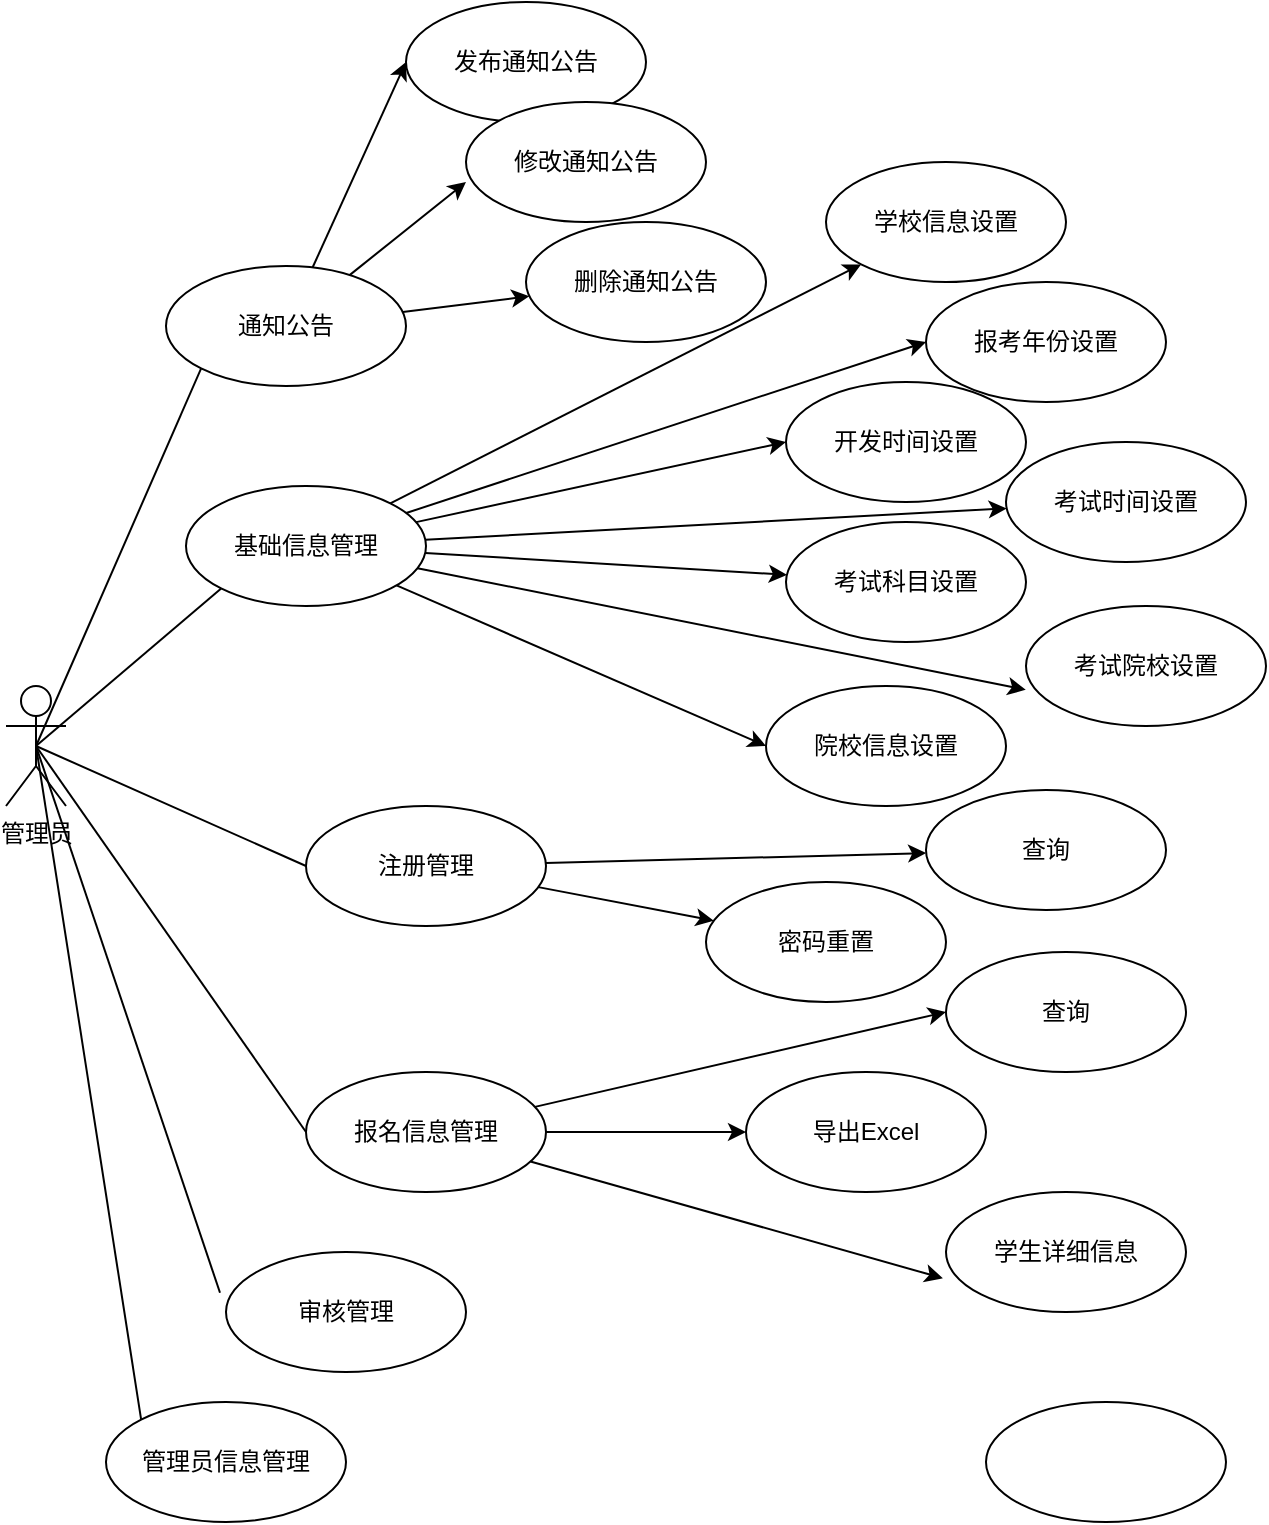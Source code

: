 <mxfile version="10.8.4" type="github"><diagram id="KCKNaqKX6Ju2AawyAvik" name="第 1 页"><mxGraphModel dx="843" dy="809" grid="1" gridSize="10" guides="1" tooltips="1" connect="1" arrows="1" fold="1" page="1" pageScale="1" pageWidth="1100" pageHeight="850" math="0" shadow="0"><root><mxCell id="0"/><mxCell id="1" parent="0"/><mxCell id="gcxHIZPQjjkBsmtVsZJ0-41" value="" style="edgeStyle=none;rounded=0;orthogonalLoop=1;jettySize=auto;html=1;" edge="1" parent="1" source="gcxHIZPQjjkBsmtVsZJ0-1" target="gcxHIZPQjjkBsmtVsZJ0-13"><mxGeometry relative="1" as="geometry"/></mxCell><mxCell id="gcxHIZPQjjkBsmtVsZJ0-42" value="" style="edgeStyle=none;rounded=0;orthogonalLoop=1;jettySize=auto;html=1;" edge="1" parent="1" source="gcxHIZPQjjkBsmtVsZJ0-1"><mxGeometry relative="1" as="geometry"><mxPoint x="250" y="120" as="targetPoint"/></mxGeometry></mxCell><mxCell id="gcxHIZPQjjkBsmtVsZJ0-43" value="" style="edgeStyle=none;rounded=0;orthogonalLoop=1;jettySize=auto;html=1;entryX=0;entryY=0.5;entryDx=0;entryDy=0;" edge="1" parent="1" source="gcxHIZPQjjkBsmtVsZJ0-1" target="gcxHIZPQjjkBsmtVsZJ0-16"><mxGeometry relative="1" as="geometry"><mxPoint x="160" y="82" as="targetPoint"/></mxGeometry></mxCell><mxCell id="gcxHIZPQjjkBsmtVsZJ0-1" value="通知公告" style="ellipse;whiteSpace=wrap;html=1;" vertex="1" parent="1"><mxGeometry x="100" y="162" width="120" height="60" as="geometry"/></mxCell><mxCell id="gcxHIZPQjjkBsmtVsZJ0-2" value="管理员&lt;br&gt;" style="shape=umlActor;verticalLabelPosition=bottom;labelBackgroundColor=#ffffff;verticalAlign=top;html=1;outlineConnect=0;" vertex="1" parent="1"><mxGeometry x="20" y="372" width="30" height="60" as="geometry"/></mxCell><mxCell id="gcxHIZPQjjkBsmtVsZJ0-59" value="" style="edgeStyle=none;rounded=0;orthogonalLoop=1;jettySize=auto;html=1;" edge="1" parent="1" source="gcxHIZPQjjkBsmtVsZJ0-3" target="gcxHIZPQjjkBsmtVsZJ0-56"><mxGeometry relative="1" as="geometry"><mxPoint x="370" y="462" as="targetPoint"/></mxGeometry></mxCell><mxCell id="gcxHIZPQjjkBsmtVsZJ0-60" value="" style="edgeStyle=none;rounded=0;orthogonalLoop=1;jettySize=auto;html=1;" edge="1" parent="1" source="gcxHIZPQjjkBsmtVsZJ0-3" target="gcxHIZPQjjkBsmtVsZJ0-53"><mxGeometry relative="1" as="geometry"><mxPoint x="370" y="462" as="targetPoint"/></mxGeometry></mxCell><mxCell id="gcxHIZPQjjkBsmtVsZJ0-3" value="注册管理" style="ellipse;whiteSpace=wrap;html=1;" vertex="1" parent="1"><mxGeometry x="170" y="432" width="120" height="60" as="geometry"/></mxCell><mxCell id="gcxHIZPQjjkBsmtVsZJ0-39" value="" style="rounded=0;orthogonalLoop=1;jettySize=auto;html=1;entryX=0;entryY=1;entryDx=0;entryDy=0;" edge="1" parent="1" source="gcxHIZPQjjkBsmtVsZJ0-4" target="gcxHIZPQjjkBsmtVsZJ0-14"><mxGeometry relative="1" as="geometry"><mxPoint x="310" y="302" as="targetPoint"/></mxGeometry></mxCell><mxCell id="gcxHIZPQjjkBsmtVsZJ0-40" value="" style="edgeStyle=none;rounded=0;orthogonalLoop=1;jettySize=auto;html=1;entryX=0;entryY=0.5;entryDx=0;entryDy=0;" edge="1" parent="1" source="gcxHIZPQjjkBsmtVsZJ0-4" target="gcxHIZPQjjkBsmtVsZJ0-17"><mxGeometry relative="1" as="geometry"><mxPoint x="310" y="302" as="targetPoint"/></mxGeometry></mxCell><mxCell id="gcxHIZPQjjkBsmtVsZJ0-44" value="" style="edgeStyle=none;rounded=0;orthogonalLoop=1;jettySize=auto;html=1;" edge="1" parent="1" source="gcxHIZPQjjkBsmtVsZJ0-4" target="gcxHIZPQjjkBsmtVsZJ0-33"><mxGeometry relative="1" as="geometry"><mxPoint x="310" y="302" as="targetPoint"/></mxGeometry></mxCell><mxCell id="gcxHIZPQjjkBsmtVsZJ0-45" value="" style="edgeStyle=none;rounded=0;orthogonalLoop=1;jettySize=auto;html=1;entryX=0;entryY=0.5;entryDx=0;entryDy=0;" edge="1" parent="1" source="gcxHIZPQjjkBsmtVsZJ0-4" target="gcxHIZPQjjkBsmtVsZJ0-18"><mxGeometry relative="1" as="geometry"><mxPoint x="310" y="302" as="targetPoint"/></mxGeometry></mxCell><mxCell id="gcxHIZPQjjkBsmtVsZJ0-50" value="" style="edgeStyle=none;rounded=0;orthogonalLoop=1;jettySize=auto;html=1;entryX=0;entryY=0.5;entryDx=0;entryDy=0;" edge="1" parent="1" source="gcxHIZPQjjkBsmtVsZJ0-4" target="gcxHIZPQjjkBsmtVsZJ0-47"><mxGeometry relative="1" as="geometry"><mxPoint x="310" y="302" as="targetPoint"/></mxGeometry></mxCell><mxCell id="gcxHIZPQjjkBsmtVsZJ0-51" value="" style="edgeStyle=none;rounded=0;orthogonalLoop=1;jettySize=auto;html=1;entryX=-0.001;entryY=0.698;entryDx=0;entryDy=0;entryPerimeter=0;" edge="1" parent="1" source="gcxHIZPQjjkBsmtVsZJ0-4" target="gcxHIZPQjjkBsmtVsZJ0-34"><mxGeometry relative="1" as="geometry"><mxPoint x="310" y="302" as="targetPoint"/></mxGeometry></mxCell><mxCell id="gcxHIZPQjjkBsmtVsZJ0-52" value="" style="edgeStyle=none;rounded=0;orthogonalLoop=1;jettySize=auto;html=1;" edge="1" parent="1" source="gcxHIZPQjjkBsmtVsZJ0-4" target="gcxHIZPQjjkBsmtVsZJ0-35"><mxGeometry relative="1" as="geometry"><mxPoint x="310" y="302" as="targetPoint"/></mxGeometry></mxCell><mxCell id="gcxHIZPQjjkBsmtVsZJ0-4" value="基础信息管理" style="ellipse;whiteSpace=wrap;html=1;" vertex="1" parent="1"><mxGeometry x="110" y="272" width="120" height="60" as="geometry"/></mxCell><mxCell id="gcxHIZPQjjkBsmtVsZJ0-5" value="管理员信息管理" style="ellipse;whiteSpace=wrap;html=1;" vertex="1" parent="1"><mxGeometry x="70" y="730" width="120" height="60" as="geometry"/></mxCell><mxCell id="gcxHIZPQjjkBsmtVsZJ0-6" value="审核管理" style="ellipse;whiteSpace=wrap;html=1;" vertex="1" parent="1"><mxGeometry x="130" y="655" width="120" height="60" as="geometry"/></mxCell><mxCell id="gcxHIZPQjjkBsmtVsZJ0-66" value="" style="edgeStyle=none;rounded=0;orthogonalLoop=1;jettySize=auto;html=1;entryX=0;entryY=0.5;entryDx=0;entryDy=0;" edge="1" parent="1" source="gcxHIZPQjjkBsmtVsZJ0-7" target="gcxHIZPQjjkBsmtVsZJ0-62"><mxGeometry relative="1" as="geometry"><mxPoint x="370" y="595" as="targetPoint"/></mxGeometry></mxCell><mxCell id="gcxHIZPQjjkBsmtVsZJ0-67" value="" style="edgeStyle=none;rounded=0;orthogonalLoop=1;jettySize=auto;html=1;entryX=-0.013;entryY=0.719;entryDx=0;entryDy=0;entryPerimeter=0;" edge="1" parent="1" source="gcxHIZPQjjkBsmtVsZJ0-7" target="gcxHIZPQjjkBsmtVsZJ0-65"><mxGeometry relative="1" as="geometry"><mxPoint x="370" y="595" as="targetPoint"/></mxGeometry></mxCell><mxCell id="gcxHIZPQjjkBsmtVsZJ0-68" value="" style="edgeStyle=none;rounded=0;orthogonalLoop=1;jettySize=auto;html=1;entryX=0;entryY=0.5;entryDx=0;entryDy=0;" edge="1" parent="1" source="gcxHIZPQjjkBsmtVsZJ0-7" target="gcxHIZPQjjkBsmtVsZJ0-63"><mxGeometry relative="1" as="geometry"><mxPoint x="370" y="595" as="targetPoint"/></mxGeometry></mxCell><mxCell id="gcxHIZPQjjkBsmtVsZJ0-7" value="报名信息管理" style="ellipse;whiteSpace=wrap;html=1;" vertex="1" parent="1"><mxGeometry x="170" y="565" width="120" height="60" as="geometry"/></mxCell><mxCell id="gcxHIZPQjjkBsmtVsZJ0-8" value="" style="endArrow=none;html=1;entryX=0;entryY=1;entryDx=0;entryDy=0;exitX=0.5;exitY=0.5;exitDx=0;exitDy=0;exitPerimeter=0;" edge="1" parent="1" source="gcxHIZPQjjkBsmtVsZJ0-2" target="gcxHIZPQjjkBsmtVsZJ0-1"><mxGeometry width="50" height="50" relative="1" as="geometry"><mxPoint x="110" y="512" as="sourcePoint"/><mxPoint x="120" y="642" as="targetPoint"/></mxGeometry></mxCell><mxCell id="gcxHIZPQjjkBsmtVsZJ0-13" value="删除通知公告" style="ellipse;whiteSpace=wrap;html=1;" vertex="1" parent="1"><mxGeometry x="280" y="140" width="120" height="60" as="geometry"/></mxCell><mxCell id="gcxHIZPQjjkBsmtVsZJ0-14" value="学校信息设置" style="ellipse;whiteSpace=wrap;html=1;" vertex="1" parent="1"><mxGeometry x="430" y="110" width="120" height="60" as="geometry"/></mxCell><mxCell id="gcxHIZPQjjkBsmtVsZJ0-17" value="报考年份设置" style="ellipse;whiteSpace=wrap;html=1;" vertex="1" parent="1"><mxGeometry x="480" y="170" width="120" height="60" as="geometry"/></mxCell><mxCell id="gcxHIZPQjjkBsmtVsZJ0-35" value="考试时间设置" style="ellipse;whiteSpace=wrap;html=1;" vertex="1" parent="1"><mxGeometry x="520" y="250" width="120" height="60" as="geometry"/></mxCell><mxCell id="gcxHIZPQjjkBsmtVsZJ0-18" value="开发时间设置&lt;br&gt;" style="ellipse;whiteSpace=wrap;html=1;" vertex="1" parent="1"><mxGeometry x="410" y="220" width="120" height="60" as="geometry"/></mxCell><mxCell id="gcxHIZPQjjkBsmtVsZJ0-33" value="考试科目设置" style="ellipse;whiteSpace=wrap;html=1;" vertex="1" parent="1"><mxGeometry x="410" y="290" width="120" height="60" as="geometry"/></mxCell><mxCell id="gcxHIZPQjjkBsmtVsZJ0-34" value="考试院校设置" style="ellipse;whiteSpace=wrap;html=1;" vertex="1" parent="1"><mxGeometry x="530" y="332" width="120" height="60" as="geometry"/></mxCell><mxCell id="gcxHIZPQjjkBsmtVsZJ0-47" value="院校信息设置" style="ellipse;whiteSpace=wrap;html=1;" vertex="1" parent="1"><mxGeometry x="400" y="372" width="120" height="60" as="geometry"/></mxCell><mxCell id="gcxHIZPQjjkBsmtVsZJ0-16" value="发布通知公告" style="ellipse;whiteSpace=wrap;html=1;" vertex="1" parent="1"><mxGeometry x="220" y="30" width="120" height="60" as="geometry"/></mxCell><mxCell id="gcxHIZPQjjkBsmtVsZJ0-19" value="修改通知公告" style="ellipse;whiteSpace=wrap;html=1;" vertex="1" parent="1"><mxGeometry x="250" y="80" width="120" height="60" as="geometry"/></mxCell><mxCell id="gcxHIZPQjjkBsmtVsZJ0-26" value="" style="endArrow=none;html=1;exitX=0.5;exitY=0.5;exitDx=0;exitDy=0;exitPerimeter=0;entryX=0;entryY=1;entryDx=0;entryDy=0;" edge="1" parent="1" source="gcxHIZPQjjkBsmtVsZJ0-2" target="gcxHIZPQjjkBsmtVsZJ0-4"><mxGeometry width="50" height="50" relative="1" as="geometry"><mxPoint x="80" y="380" as="sourcePoint"/><mxPoint x="130" y="330" as="targetPoint"/></mxGeometry></mxCell><mxCell id="gcxHIZPQjjkBsmtVsZJ0-27" value="" style="endArrow=none;html=1;exitX=0.5;exitY=0.5;exitDx=0;exitDy=0;exitPerimeter=0;entryX=0;entryY=0.5;entryDx=0;entryDy=0;" edge="1" parent="1" source="gcxHIZPQjjkBsmtVsZJ0-2" target="gcxHIZPQjjkBsmtVsZJ0-3"><mxGeometry width="50" height="50" relative="1" as="geometry"><mxPoint x="80" y="450" as="sourcePoint"/><mxPoint x="140" y="410" as="targetPoint"/></mxGeometry></mxCell><mxCell id="gcxHIZPQjjkBsmtVsZJ0-28" value="" style="endArrow=none;html=1;exitX=0.5;exitY=0.5;exitDx=0;exitDy=0;exitPerimeter=0;entryX=0;entryY=0.5;entryDx=0;entryDy=0;" edge="1" parent="1" source="gcxHIZPQjjkBsmtVsZJ0-2" target="gcxHIZPQjjkBsmtVsZJ0-7"><mxGeometry width="50" height="50" relative="1" as="geometry"><mxPoint x="70" y="500" as="sourcePoint"/><mxPoint x="120" y="450" as="targetPoint"/></mxGeometry></mxCell><mxCell id="gcxHIZPQjjkBsmtVsZJ0-29" value="" style="endArrow=none;html=1;entryX=0.5;entryY=0.5;entryDx=0;entryDy=0;entryPerimeter=0;exitX=-0.025;exitY=0.34;exitDx=0;exitDy=0;exitPerimeter=0;" edge="1" parent="1" source="gcxHIZPQjjkBsmtVsZJ0-6" target="gcxHIZPQjjkBsmtVsZJ0-2"><mxGeometry width="50" height="50" relative="1" as="geometry"><mxPoint x="50" y="560" as="sourcePoint"/><mxPoint x="100" y="510" as="targetPoint"/></mxGeometry></mxCell><mxCell id="gcxHIZPQjjkBsmtVsZJ0-30" value="" style="endArrow=none;html=1;entryX=0.5;entryY=0.5;entryDx=0;entryDy=0;entryPerimeter=0;exitX=0;exitY=0;exitDx=0;exitDy=0;" edge="1" parent="1" source="gcxHIZPQjjkBsmtVsZJ0-5" target="gcxHIZPQjjkBsmtVsZJ0-2"><mxGeometry width="50" height="50" relative="1" as="geometry"><mxPoint x="20" y="620" as="sourcePoint"/><mxPoint x="70" y="570" as="targetPoint"/></mxGeometry></mxCell><mxCell id="gcxHIZPQjjkBsmtVsZJ0-53" value="查询" style="ellipse;whiteSpace=wrap;html=1;" vertex="1" parent="1"><mxGeometry x="480" y="424" width="120" height="60" as="geometry"/></mxCell><mxCell id="gcxHIZPQjjkBsmtVsZJ0-56" value="密码重置" style="ellipse;whiteSpace=wrap;html=1;" vertex="1" parent="1"><mxGeometry x="370" y="470" width="120" height="60" as="geometry"/></mxCell><mxCell id="gcxHIZPQjjkBsmtVsZJ0-62" value="查询" style="ellipse;whiteSpace=wrap;html=1;" vertex="1" parent="1"><mxGeometry x="490" y="505" width="120" height="60" as="geometry"/></mxCell><mxCell id="gcxHIZPQjjkBsmtVsZJ0-65" value="学生详细信息" style="ellipse;whiteSpace=wrap;html=1;" vertex="1" parent="1"><mxGeometry x="490" y="625" width="120" height="60" as="geometry"/></mxCell><mxCell id="gcxHIZPQjjkBsmtVsZJ0-63" value="导出Excel" style="ellipse;whiteSpace=wrap;html=1;" vertex="1" parent="1"><mxGeometry x="390" y="565" width="120" height="60" as="geometry"/></mxCell><mxCell id="gcxHIZPQjjkBsmtVsZJ0-64" value="" style="ellipse;whiteSpace=wrap;html=1;" vertex="1" parent="1"><mxGeometry x="510" y="730" width="120" height="60" as="geometry"/></mxCell></root></mxGraphModel></diagram></mxfile>